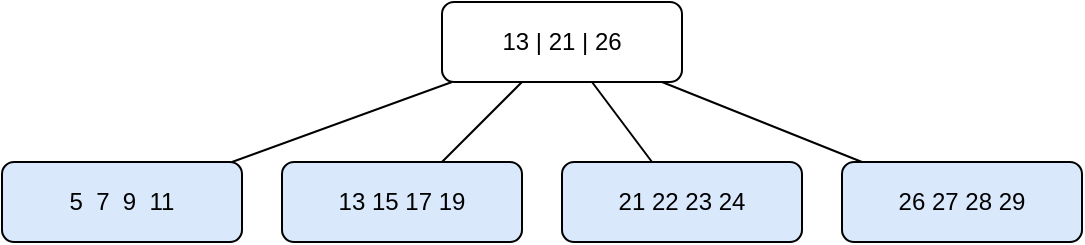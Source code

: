 <mxfile
        version="26.0.14">
  <diagram name="Structure 1a – Before Insert" id="Struct1a_Before">
    <mxGraphModel dx="2812" dy="2337" grid="1" gridSize="10" guides="1"
                  tooltips="1" connect="1" arrows="1" fold="1"
                  page="1" pageScale="1" pageWidth="827" pageHeight="1169"
                  math="0" shadow="0">
      <root>
        <mxCell id="0"/>
        <mxCell id="1" parent="0"/>

        <!-- root (height 2) -->
        <mxCell id="R1" value="13 | 21 | 26"
                style="shape=rectangle;rounded=1;whiteSpace=wrap;html=1;fontSize=12;"
                vertex="1" parent="1">
          <mxGeometry x="240" y="40" width="120" height="40" as="geometry"/>
        </mxCell>

        <!-- leaves -->
        <mxCell id="L1" value="5&nbsp; 7&nbsp; 9&nbsp; 11"
                style="shape=rectangle;rounded=1;whiteSpace=wrap;html=1;fillColor=#dae8fc;"
                vertex="1" parent="1">
          <mxGeometry x="20" y="120" width="120" height="40" as="geometry"/>
        </mxCell>
        <mxCell id="L2" value="13&nbsp;15&nbsp;17&nbsp;19"
                style="shape=rectangle;rounded=1;whiteSpace=wrap;html=1;fillColor=#dae8fc;"
                vertex="1" parent="1">
          <mxGeometry x="160" y="120" width="120" height="40" as="geometry"/>
        </mxCell>
        <mxCell id="L3" value="21&nbsp;22&nbsp;23&nbsp;24"
                style="shape=rectangle;rounded=1;whiteSpace=wrap;html=1;fillColor=#dae8fc;"
                vertex="1" parent="1">
          <mxGeometry x="300" y="120" width="120" height="40" as="geometry"/>
        </mxCell>
        <mxCell id="L4" value="26&nbsp;27&nbsp;28&nbsp;29"
                style="shape=rectangle;rounded=1;whiteSpace=wrap;html=1;fillColor=#dae8fc;"
                vertex="1" parent="1">
          <mxGeometry x="440" y="120" width="120" height="40" as="geometry"/>
        </mxCell>

        <!-- edges -->
        <mxCell id="E1" style="endArrow=none;startArrow=none;" edge="1"
                parent="1" source="R1" target="L1">
          <mxGeometry relative="1" as="geometry"/>
        </mxCell>
        <mxCell id="E2" style="endArrow=none;startArrow=none;" edge="1"
                parent="1" source="R1" target="L2">
          <mxGeometry relative="1" as="geometry"/>
        </mxCell>
        <mxCell id="E3" style="endArrow=none;startArrow=none;" edge="1"
                parent="1" source="R1" target="L3">
          <mxGeometry relative="1" as="geometry"/>
        </mxCell>
        <mxCell id="E4" style="endArrow=none;startArrow=none;" edge="1"
                parent="1" source="R1" target="L4">
          <mxGeometry relative="1" as="geometry"/>
        </mxCell>
      </root>
    </mxGraphModel>
  </diagram>

  <diagram name="Structure 1a – After Insert 25" id="Struct1a_After">
    <mxGraphModel dx="2812" dy="2337" grid="1" gridSize="10" guides="1"
                  tooltips="1" connect="1" arrows="1" fold="1"
                  page="1" pageScale="1" pageWidth="827" pageHeight="1169"
                  math="0" shadow="0">
      <root>
        <mxCell id="0"/>
        <mxCell id="1" parent="0"/>

        <!-- new root -->
        <mxCell id="R2" value="23"
                style="shape=rectangle;rounded=1;whiteSpace=wrap;html=1;fontSize=12;"
                vertex="1" parent="1">
          <mxGeometry x="280" y="40" width="60"  height="40" as="geometry"/>
        </mxCell>

        <!-- level‑2 internals -->
        <mxCell id="I1" value="13"
                style="shape=rectangle;rounded=1;whiteSpace=wrap;html=1;"
                vertex="1" parent="1">
          <mxGeometry x="130" y="120" width="60" height="40" as="geometry"/>
        </mxCell>
        <mxCell id="I2" value="23 | 26"
                style="shape=rectangle;rounded=1;whiteSpace=wrap;html=1;"
                vertex="1" parent="1">
          <mxGeometry x="380" y="120" width="100" height="40" as="geometry"/>
        </mxCell>

        <!-- leaves -->
        <mxCell id="L1a" value="5&nbsp; 7&nbsp; 9&nbsp; 11"
                style="shape=rectangle;rounded=1;whiteSpace=wrap;html=1;fillColor=#d5e8d4;"
                vertex="1" parent="1">
          <mxGeometry x="20"  y="220" width="120" height="40" as="geometry"/>
        </mxCell>
        <mxCell id="L2a" value="13&nbsp;15&nbsp;17&nbsp;19"
                style="shape=rectangle;rounded=1;whiteSpace=wrap;html=1;fillColor=#d5e8d4;"
                vertex="1" parent="1">
          <mxGeometry x="160" y="220" width="120" height="40" as="geometry"/>
        </mxCell>
        <mxCell id="L3a" value="21&nbsp;22"
                style="shape=rectangle;rounded=1;whiteSpace=wrap;html=1;fillColor=#d5e8d4;"
                vertex="1" parent="1">
          <mxGeometry x="300" y="220" width="80"  height="40" as="geometry"/>
        </mxCell>
        <mxCell id="L4a" value="23&nbsp;24&nbsp;25"
                style="shape=rectangle;rounded=1;whiteSpace=wrap;html=1;fillColor=#d5e8d4;"
                vertex="1" parent="1">
          <mxGeometry x="400" y="220" width="100" height="40" as="geometry"/>
        </mxCell>
        <mxCell id="L5a" value="26&nbsp;27&nbsp;28&nbsp;29"
                style="shape=rectangle;rounded=1;whiteSpace=wrap;html=1;fillColor=#d5e8d4;"
                vertex="1" parent="1">
          <mxGeometry x="520" y="220" width="120" height="40" as="geometry"/>
        </mxCell>

        <!-- edges -->
        <mxCell id="E5" style="endArrow=none;startArrow=none;" edge="1"
                parent="1" source="R2" target="I1">
          <mxGeometry relative="1" as="geometry"/>
        </mxCell>
        <mxCell id="E6" style="endArrow=none;startArrow=none;" edge="1"
                parent="1" source="R2" target="I2">
          <mxGeometry relative="1" as="geometry"/>
        </mxCell>

        <mxCell id="E7" style="endArrow=none;startArrow=none;" edge="1"
                parent="1" source="I1" target="L1a">
          <mxGeometry relative="1" as="geometry"/>
        </mxCell>
        <mxCell id="E8" style="endArrow=none;startArrow=none;" edge="1"
                parent="1" source="I1" target="L2a">
          <mxGeometry relative="1" as="geometry"/>
        </mxCell>
        <mxCell id="E9" style="endArrow=none;startArrow=none;" edge="1"
                parent="1" source="I2" target="L3a">
          <mxGeometry relative="1" as="geometry"/>
        </mxCell>
        <mxCell id="E10" style="endArrow=none;startArrow=none;" edge="1"
                parent="1" source="I2" target="L4a">
          <mxGeometry relative="1" as="geometry"/>
        </mxCell>
        <mxCell id="E11" style="endArrow=none;startArrow=none;" edge="1"
                parent="1" source="I2" target="L5a">
          <mxGeometry relative="1" as="geometry"/>
        </mxCell>
      </root>
    </mxGraphModel>
  </diagram>
</mxfile>
